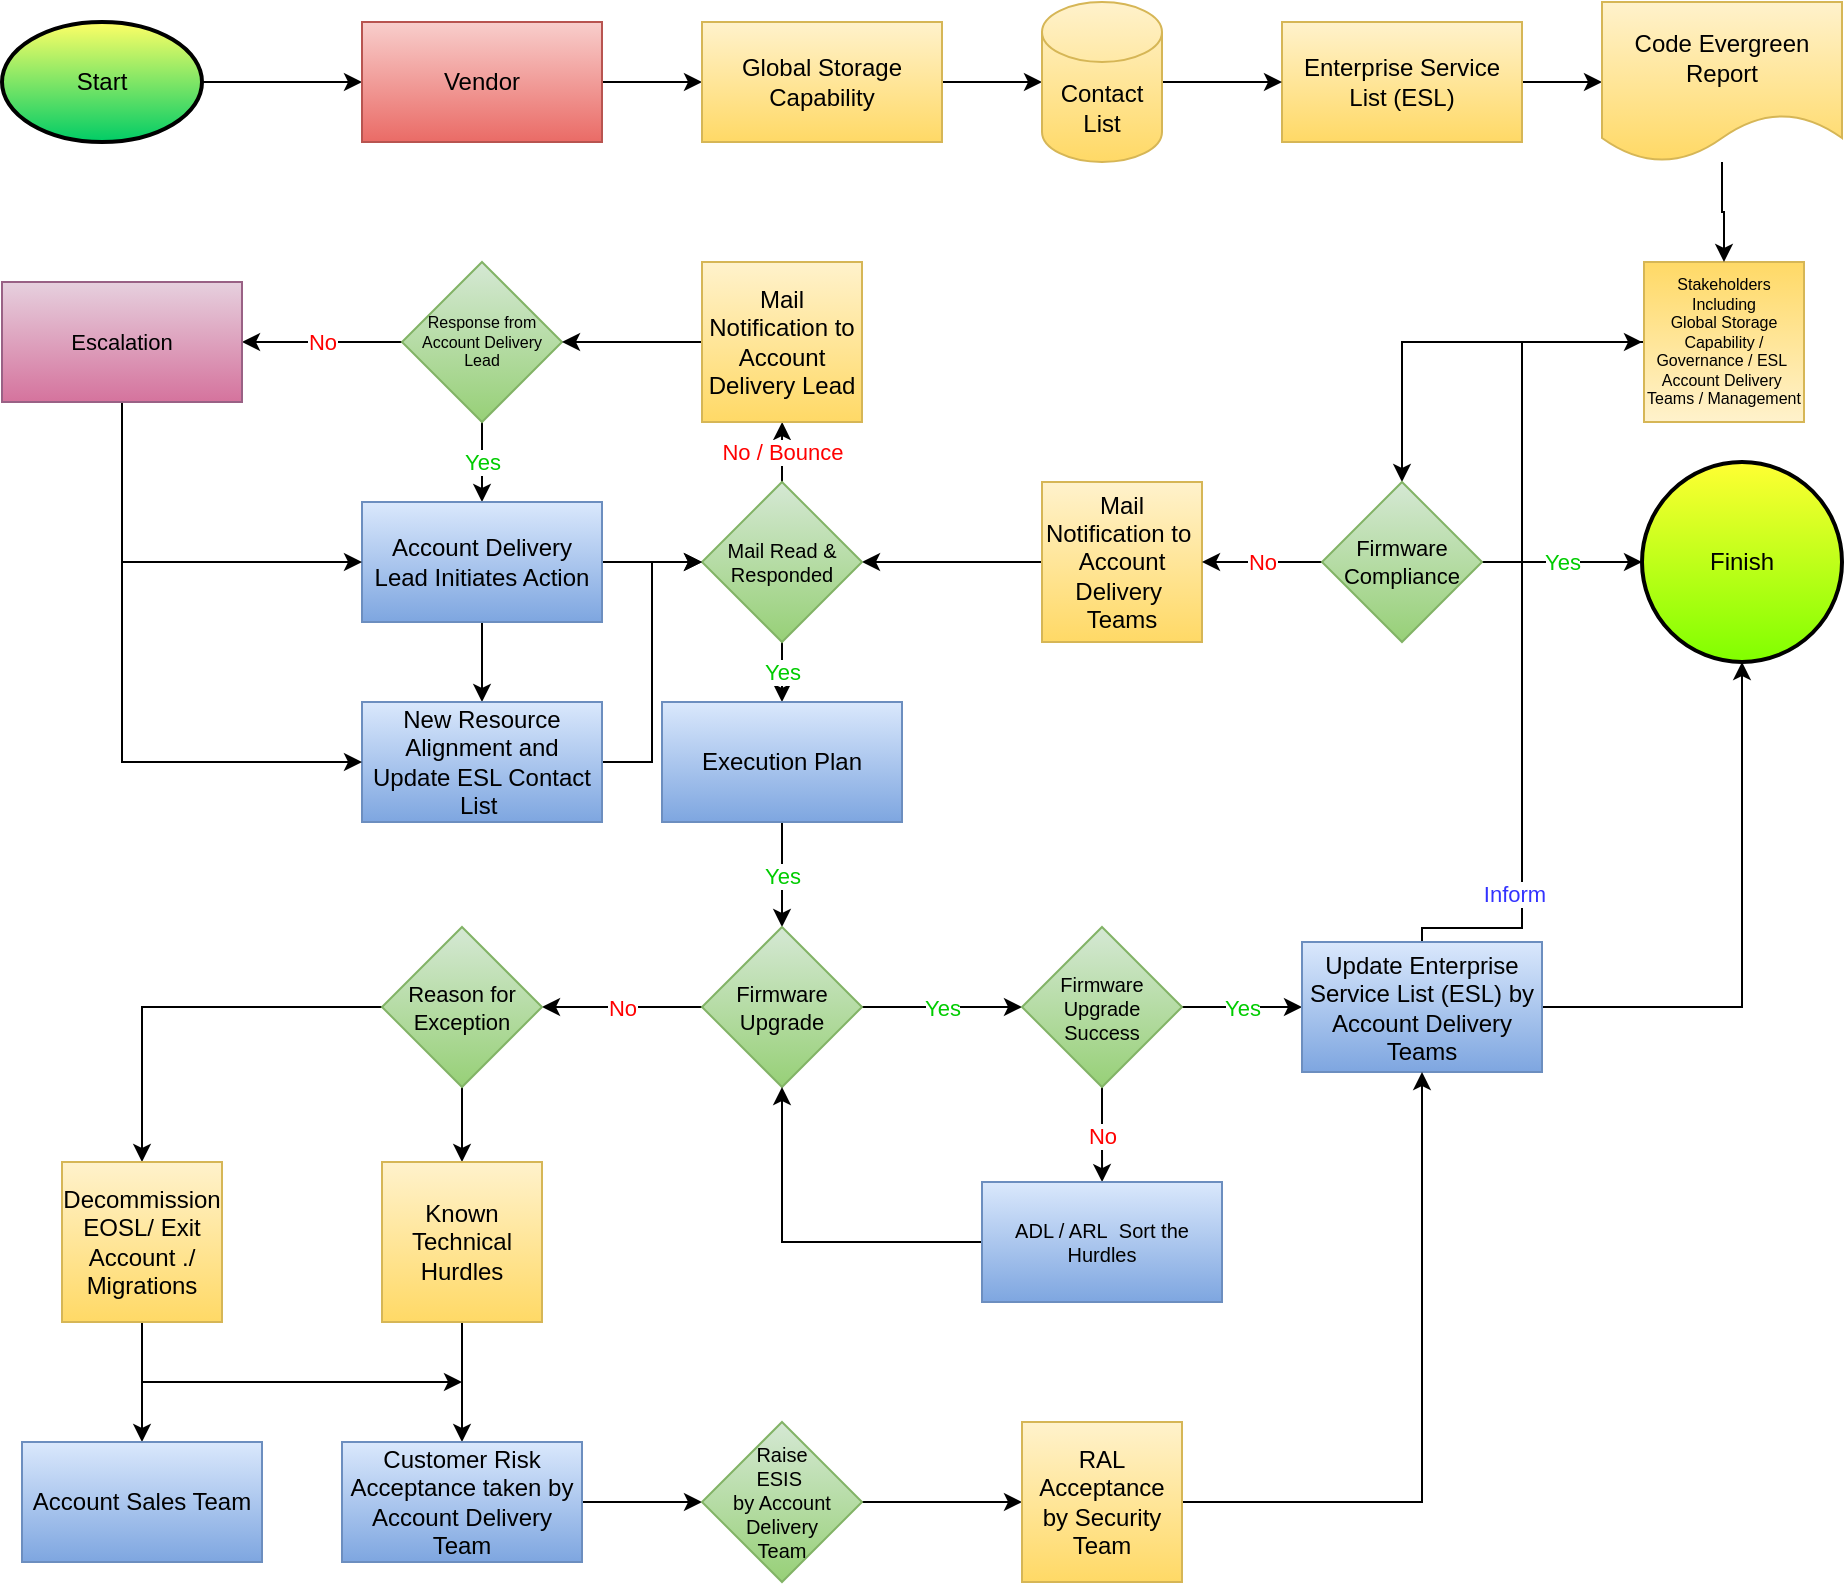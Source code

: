 <mxfile version="21.1.5" type="github">
  <diagram name="Page-1" id="TrQnnV4d0SpbMENZ-fdt">
    <mxGraphModel dx="2547" dy="787" grid="0" gridSize="10" guides="1" tooltips="1" connect="1" arrows="1" fold="1" page="1" pageScale="1" pageWidth="827" pageHeight="1169" math="0" shadow="0">
      <root>
        <mxCell id="0" />
        <mxCell id="1" parent="0" />
        <mxCell id="pS_N_wI28SYawaArITxk-126" value="" style="edgeStyle=orthogonalEdgeStyle;rounded=0;orthogonalLoop=1;jettySize=auto;html=1;" parent="1" source="pS_N_wI28SYawaArITxk-2" target="pS_N_wI28SYawaArITxk-123" edge="1">
          <mxGeometry relative="1" as="geometry" />
        </mxCell>
        <mxCell id="pS_N_wI28SYawaArITxk-2" value="Start" style="strokeWidth=2;html=1;shape=mxgraph.flowchart.start_1;whiteSpace=wrap;fillColor=#00CC66;gradientColor=#FFFF66;gradientDirection=north;" parent="1" vertex="1">
          <mxGeometry x="-70" y="120" width="100" height="60" as="geometry" />
        </mxCell>
        <mxCell id="pS_N_wI28SYawaArITxk-33" value="" style="edgeStyle=orthogonalEdgeStyle;rounded=0;orthogonalLoop=1;jettySize=auto;html=1;" parent="1" source="pS_N_wI28SYawaArITxk-5" target="pS_N_wI28SYawaArITxk-18" edge="1">
          <mxGeometry relative="1" as="geometry" />
        </mxCell>
        <mxCell id="pS_N_wI28SYawaArITxk-45" value="" style="edgeStyle=orthogonalEdgeStyle;rounded=0;orthogonalLoop=1;jettySize=auto;html=1;" parent="1" source="pS_N_wI28SYawaArITxk-9" target="pS_N_wI28SYawaArITxk-22" edge="1">
          <mxGeometry relative="1" as="geometry" />
        </mxCell>
        <mxCell id="pS_N_wI28SYawaArITxk-9" value="&lt;font style=&quot;font-size: 8px;&quot;&gt;Stakeholders Including&lt;br style=&quot;border-color: var(--border-color);&quot;&gt;&lt;span style=&quot;border-color: var(--border-color);&quot;&gt;Global Storage Capability /&lt;/span&gt;&lt;br style=&quot;border-color: var(--border-color);&quot;&gt;Governance / ESL&amp;nbsp;&lt;br&gt;&lt;span style=&quot;border-color: var(--border-color);&quot;&gt;Account Delivery&amp;nbsp; Teams / Management&lt;/span&gt;&lt;br style=&quot;font-size: 8px;&quot;&gt;&lt;/font&gt;" style="whiteSpace=wrap;html=1;aspect=fixed;container=0;flipH=1;flipV=1;verticalAlign=middle;fontSize=8;fillColor=#fff2cc;gradientColor=#ffd966;strokeColor=#d6b656;align=center;" parent="1" vertex="1">
          <mxGeometry x="751" y="240" width="80" height="80" as="geometry" />
        </mxCell>
        <mxCell id="pS_N_wI28SYawaArITxk-138" value="" style="edgeStyle=orthogonalEdgeStyle;rounded=0;orthogonalLoop=1;jettySize=auto;html=1;" parent="1" source="pS_N_wI28SYawaArITxk-18" target="pS_N_wI28SYawaArITxk-9" edge="1">
          <mxGeometry relative="1" as="geometry" />
        </mxCell>
        <mxCell id="pS_N_wI28SYawaArITxk-18" value="Code Evergreen Report" style="shape=document;whiteSpace=wrap;html=1;boundedLbl=1;gradientColor=#ffd966;fillColor=#fff2cc;fillStyle=solid;strokeColor=#d6b656;" parent="1" vertex="1">
          <mxGeometry x="730" y="110" width="120" height="80" as="geometry" />
        </mxCell>
        <mxCell id="pS_N_wI28SYawaArITxk-49" value="" style="edgeStyle=orthogonalEdgeStyle;rounded=0;orthogonalLoop=1;jettySize=auto;html=1;" parent="1" source="pS_N_wI28SYawaArITxk-21" target="pS_N_wI28SYawaArITxk-23" edge="1">
          <mxGeometry relative="1" as="geometry" />
        </mxCell>
        <mxCell id="pS_N_wI28SYawaArITxk-21" value="Mail Notification to&amp;nbsp;&lt;br&gt;Account Delivery&amp;nbsp; Teams" style="whiteSpace=wrap;html=1;aspect=fixed;fillColor=#fff2cc;gradientColor=#ffd966;strokeColor=#d6b656;" parent="1" vertex="1">
          <mxGeometry x="450" y="350" width="80" height="80" as="geometry" />
        </mxCell>
        <mxCell id="pS_N_wI28SYawaArITxk-47" value="Yes" style="edgeStyle=orthogonalEdgeStyle;rounded=0;orthogonalLoop=1;jettySize=auto;html=1;fontColor=#00CC00;" parent="1" source="pS_N_wI28SYawaArITxk-22" target="pS_N_wI28SYawaArITxk-46" edge="1">
          <mxGeometry relative="1" as="geometry" />
        </mxCell>
        <mxCell id="pS_N_wI28SYawaArITxk-48" value="No" style="edgeStyle=orthogonalEdgeStyle;rounded=0;orthogonalLoop=1;jettySize=auto;html=1;fontColor=#FF0000;" parent="1" source="pS_N_wI28SYawaArITxk-22" target="pS_N_wI28SYawaArITxk-21" edge="1">
          <mxGeometry relative="1" as="geometry" />
        </mxCell>
        <mxCell id="pS_N_wI28SYawaArITxk-22" value="Firmware Compliance" style="rhombus;whiteSpace=wrap;html=1;fontSize=11;fillColor=#d5e8d4;strokeColor=#82b366;gradientColor=#97d077;" parent="1" vertex="1">
          <mxGeometry x="590" y="350" width="80" height="80" as="geometry" />
        </mxCell>
        <mxCell id="pS_N_wI28SYawaArITxk-50" value="Yes" style="edgeStyle=orthogonalEdgeStyle;rounded=0;orthogonalLoop=1;jettySize=auto;html=1;fontColor=#00CC00;" parent="1" source="pS_N_wI28SYawaArITxk-23" target="pS_N_wI28SYawaArITxk-24" edge="1">
          <mxGeometry x="0.387" relative="1" as="geometry">
            <mxPoint as="offset" />
          </mxGeometry>
        </mxCell>
        <mxCell id="pS_N_wI28SYawaArITxk-64" value="No / Bounce" style="edgeStyle=orthogonalEdgeStyle;rounded=0;orthogonalLoop=1;jettySize=auto;html=1;fontColor=#FF0000;" parent="1" source="pS_N_wI28SYawaArITxk-23" edge="1">
          <mxGeometry relative="1" as="geometry">
            <mxPoint x="320.067" y="320" as="targetPoint" />
          </mxGeometry>
        </mxCell>
        <mxCell id="pS_N_wI28SYawaArITxk-23" value="Mail Read &amp;amp; Responded" style="rhombus;whiteSpace=wrap;html=1;fontSize=10;fillColor=#d5e8d4;strokeColor=#82b366;gradientColor=#97d077;" parent="1" vertex="1">
          <mxGeometry x="280" y="350" width="80" height="80" as="geometry" />
        </mxCell>
        <mxCell id="pS_N_wI28SYawaArITxk-52" value="Yes" style="edgeStyle=orthogonalEdgeStyle;rounded=0;orthogonalLoop=1;jettySize=auto;html=1;fontColor=#00CC00;" parent="1" source="pS_N_wI28SYawaArITxk-24" target="pS_N_wI28SYawaArITxk-25" edge="1">
          <mxGeometry relative="1" as="geometry" />
        </mxCell>
        <mxCell id="pS_N_wI28SYawaArITxk-24" value="Execution Plan" style="rounded=0;whiteSpace=wrap;html=1;fillColor=#dae8fc;gradientColor=#7ea6e0;strokeColor=#6c8ebf;" parent="1" vertex="1">
          <mxGeometry x="260" y="460" width="120" height="60" as="geometry" />
        </mxCell>
        <mxCell id="pS_N_wI28SYawaArITxk-53" value="Yes" style="edgeStyle=orthogonalEdgeStyle;rounded=0;orthogonalLoop=1;jettySize=auto;html=1;fontColor=#00CC00;" parent="1" source="pS_N_wI28SYawaArITxk-25" target="pS_N_wI28SYawaArITxk-26" edge="1">
          <mxGeometry relative="1" as="geometry" />
        </mxCell>
        <mxCell id="pS_N_wI28SYawaArITxk-97" value="No" style="edgeStyle=orthogonalEdgeStyle;rounded=0;orthogonalLoop=1;jettySize=auto;html=1;fontColor=#FF0000;" parent="1" source="pS_N_wI28SYawaArITxk-25" target="pS_N_wI28SYawaArITxk-96" edge="1">
          <mxGeometry relative="1" as="geometry" />
        </mxCell>
        <mxCell id="pS_N_wI28SYawaArITxk-25" value="Firmware Upgrade" style="rhombus;whiteSpace=wrap;html=1;fontSize=11;fillColor=#d5e8d4;strokeColor=#82b366;gradientColor=#97d077;" parent="1" vertex="1">
          <mxGeometry x="280" y="572.5" width="80" height="80" as="geometry" />
        </mxCell>
        <mxCell id="pS_N_wI28SYawaArITxk-58" value="Yes" style="edgeStyle=orthogonalEdgeStyle;rounded=0;orthogonalLoop=1;jettySize=auto;html=1;fontColor=#00CC00;" parent="1" source="pS_N_wI28SYawaArITxk-26" target="pS_N_wI28SYawaArITxk-27" edge="1">
          <mxGeometry relative="1" as="geometry">
            <Array as="points">
              <mxPoint x="550" y="613" />
              <mxPoint x="550" y="613" />
            </Array>
          </mxGeometry>
        </mxCell>
        <mxCell id="pS_N_wI28SYawaArITxk-86" value="No" style="edgeStyle=orthogonalEdgeStyle;rounded=0;orthogonalLoop=1;jettySize=auto;html=1;fontColor=#FF0000;" parent="1" source="pS_N_wI28SYawaArITxk-26" edge="1">
          <mxGeometry relative="1" as="geometry">
            <mxPoint x="480.04" y="700.04" as="targetPoint" />
            <Array as="points">
              <mxPoint x="480" y="680" />
              <mxPoint x="480" y="680" />
            </Array>
          </mxGeometry>
        </mxCell>
        <mxCell id="pS_N_wI28SYawaArITxk-26" value="Firmware Upgrade&lt;br style=&quot;font-size: 10px;&quot;&gt;Success" style="rhombus;whiteSpace=wrap;html=1;fontSize=10;fillColor=#d5e8d4;strokeColor=#82b366;gradientColor=#97d077;" parent="1" vertex="1">
          <mxGeometry x="440" y="572.5" width="80" height="80" as="geometry" />
        </mxCell>
        <mxCell id="pS_N_wI28SYawaArITxk-60" value="" style="edgeStyle=orthogonalEdgeStyle;rounded=0;orthogonalLoop=1;jettySize=auto;html=1;entryX=0.5;entryY=1;entryDx=0;entryDy=0;entryPerimeter=0;" parent="1" source="pS_N_wI28SYawaArITxk-27" target="pS_N_wI28SYawaArITxk-46" edge="1">
          <mxGeometry relative="1" as="geometry" />
        </mxCell>
        <mxCell id="pS_N_wI28SYawaArITxk-62" value="" style="edgeStyle=orthogonalEdgeStyle;rounded=0;orthogonalLoop=1;jettySize=auto;html=1;exitX=0.5;exitY=0;exitDx=0;exitDy=0;" parent="1" source="pS_N_wI28SYawaArITxk-27" edge="1">
          <mxGeometry relative="1" as="geometry">
            <mxPoint x="750" y="280" as="targetPoint" />
            <Array as="points">
              <mxPoint x="640" y="573" />
              <mxPoint x="690" y="573" />
              <mxPoint x="690" y="280" />
            </Array>
          </mxGeometry>
        </mxCell>
        <mxCell id="pS_N_wI28SYawaArITxk-139" value="Inform" style="edgeLabel;html=1;align=center;verticalAlign=middle;resizable=0;points=[];fontColor=#3333FF;" parent="pS_N_wI28SYawaArITxk-62" vertex="1" connectable="0">
          <mxGeometry x="-0.64" y="4" relative="1" as="geometry">
            <mxPoint as="offset" />
          </mxGeometry>
        </mxCell>
        <mxCell id="pS_N_wI28SYawaArITxk-27" value="Update Enterprise Service List (ESL) by Account Delivery Teams" style="rounded=0;whiteSpace=wrap;html=1;fillColor=#dae8fc;gradientColor=#7ea6e0;strokeColor=#6c8ebf;" parent="1" vertex="1">
          <mxGeometry x="580" y="580" width="120" height="65" as="geometry" />
        </mxCell>
        <mxCell id="pS_N_wI28SYawaArITxk-46" value="Finish" style="strokeWidth=2;html=1;shape=mxgraph.flowchart.start_1;whiteSpace=wrap;fillColor=#80FF00;gradientColor=#FFFF33;gradientDirection=north;" parent="1" vertex="1">
          <mxGeometry x="750" y="340" width="100" height="100" as="geometry" />
        </mxCell>
        <mxCell id="pS_N_wI28SYawaArITxk-70" value="Yes" style="edgeStyle=orthogonalEdgeStyle;rounded=0;orthogonalLoop=1;jettySize=auto;html=1;fontColor=#00CC00;" parent="1" source="pS_N_wI28SYawaArITxk-65" target="pS_N_wI28SYawaArITxk-67" edge="1">
          <mxGeometry relative="1" as="geometry" />
        </mxCell>
        <mxCell id="pS_N_wI28SYawaArITxk-75" value="No" style="edgeStyle=orthogonalEdgeStyle;rounded=0;orthogonalLoop=1;jettySize=auto;html=1;fontColor=#FF0000;" parent="1" source="pS_N_wI28SYawaArITxk-65" target="pS_N_wI28SYawaArITxk-74" edge="1">
          <mxGeometry relative="1" as="geometry" />
        </mxCell>
        <mxCell id="pS_N_wI28SYawaArITxk-65" value="Response from Account Delivery Lead" style="rhombus;whiteSpace=wrap;html=1;fontSize=8;fillColor=#d5e8d4;strokeColor=#82b366;gradientColor=#97d077;" parent="1" vertex="1">
          <mxGeometry x="130" y="240" width="80" height="80" as="geometry" />
        </mxCell>
        <mxCell id="pS_N_wI28SYawaArITxk-71" value="" style="edgeStyle=orthogonalEdgeStyle;rounded=0;orthogonalLoop=1;jettySize=auto;html=1;" parent="1" source="pS_N_wI28SYawaArITxk-67" target="pS_N_wI28SYawaArITxk-68" edge="1">
          <mxGeometry relative="1" as="geometry" />
        </mxCell>
        <mxCell id="pS_N_wI28SYawaArITxk-73" value="" style="edgeStyle=orthogonalEdgeStyle;rounded=0;orthogonalLoop=1;jettySize=auto;html=1;" parent="1" source="pS_N_wI28SYawaArITxk-67" target="pS_N_wI28SYawaArITxk-23" edge="1">
          <mxGeometry relative="1" as="geometry" />
        </mxCell>
        <mxCell id="pS_N_wI28SYawaArITxk-67" value="Account Delivery Lead Initiates Action" style="rounded=0;whiteSpace=wrap;html=1;verticalAlign=middle;align=center;fillColor=#dae8fc;gradientColor=#7ea6e0;strokeColor=#6c8ebf;" parent="1" vertex="1">
          <mxGeometry x="110" y="360" width="120" height="60" as="geometry" />
        </mxCell>
        <mxCell id="pS_N_wI28SYawaArITxk-72" value="" style="edgeStyle=orthogonalEdgeStyle;rounded=0;orthogonalLoop=1;jettySize=auto;html=1;entryX=0;entryY=0.5;entryDx=0;entryDy=0;" parent="1" source="pS_N_wI28SYawaArITxk-68" target="pS_N_wI28SYawaArITxk-23" edge="1">
          <mxGeometry relative="1" as="geometry" />
        </mxCell>
        <mxCell id="pS_N_wI28SYawaArITxk-68" value="New Resource Alignment and Update ESL Contact List&amp;nbsp;" style="rounded=0;whiteSpace=wrap;html=1;align=center;verticalAlign=middle;fillColor=#dae8fc;gradientColor=#7ea6e0;strokeColor=#6c8ebf;" parent="1" vertex="1">
          <mxGeometry x="110" y="460" width="120" height="60" as="geometry" />
        </mxCell>
        <mxCell id="pS_N_wI28SYawaArITxk-77" value="" style="edgeStyle=orthogonalEdgeStyle;rounded=0;orthogonalLoop=1;jettySize=auto;html=1;entryX=0;entryY=0.5;entryDx=0;entryDy=0;exitX=0.5;exitY=1;exitDx=0;exitDy=0;" parent="1" source="pS_N_wI28SYawaArITxk-74" target="pS_N_wI28SYawaArITxk-67" edge="1">
          <mxGeometry relative="1" as="geometry">
            <mxPoint x="40" y="400" as="targetPoint" />
          </mxGeometry>
        </mxCell>
        <mxCell id="pS_N_wI28SYawaArITxk-74" value="Escalation" style="whiteSpace=wrap;html=1;fontSize=11;fillColor=#e6d0de;gradientColor=#d5739d;strokeColor=#996185;" parent="1" vertex="1">
          <mxGeometry x="-70" y="250" width="120" height="60" as="geometry" />
        </mxCell>
        <mxCell id="pS_N_wI28SYawaArITxk-78" value="" style="endArrow=classic;html=1;rounded=0;entryX=0;entryY=0.5;entryDx=0;entryDy=0;" parent="1" target="pS_N_wI28SYawaArITxk-68" edge="1">
          <mxGeometry width="50" height="50" relative="1" as="geometry">
            <mxPoint x="-10" y="390" as="sourcePoint" />
            <mxPoint x="80" y="420" as="targetPoint" />
            <Array as="points">
              <mxPoint x="-10" y="490" />
            </Array>
          </mxGeometry>
        </mxCell>
        <mxCell id="pS_N_wI28SYawaArITxk-94" value="" style="edgeStyle=orthogonalEdgeStyle;rounded=0;orthogonalLoop=1;jettySize=auto;html=1;entryX=0.5;entryY=1;entryDx=0;entryDy=0;" parent="1" source="pS_N_wI28SYawaArITxk-87" target="pS_N_wI28SYawaArITxk-25" edge="1">
          <mxGeometry relative="1" as="geometry">
            <mxPoint x="320" y="730" as="targetPoint" />
          </mxGeometry>
        </mxCell>
        <mxCell id="pS_N_wI28SYawaArITxk-87" value="ADL / ARL&amp;nbsp; Sort the Hurdles" style="whiteSpace=wrap;html=1;fontSize=10;fillColor=#dae8fc;gradientColor=#7ea6e0;strokeColor=#6c8ebf;" parent="1" vertex="1">
          <mxGeometry x="420" y="700" width="120" height="60" as="geometry" />
        </mxCell>
        <mxCell id="pS_N_wI28SYawaArITxk-99" value="" style="edgeStyle=orthogonalEdgeStyle;rounded=0;orthogonalLoop=1;jettySize=auto;html=1;entryX=0.5;entryY=0;entryDx=0;entryDy=0;" parent="1" source="pS_N_wI28SYawaArITxk-96" target="pS_N_wI28SYawaArITxk-100" edge="1">
          <mxGeometry relative="1" as="geometry">
            <mxPoint x="30" y="680" as="targetPoint" />
          </mxGeometry>
        </mxCell>
        <mxCell id="pS_N_wI28SYawaArITxk-103" value="" style="edgeStyle=orthogonalEdgeStyle;rounded=0;orthogonalLoop=1;jettySize=auto;html=1;" parent="1" source="pS_N_wI28SYawaArITxk-96" target="pS_N_wI28SYawaArITxk-102" edge="1">
          <mxGeometry relative="1" as="geometry" />
        </mxCell>
        <mxCell id="pS_N_wI28SYawaArITxk-96" value="Reason for Exception" style="rhombus;whiteSpace=wrap;html=1;fontSize=11;fillColor=#d5e8d4;strokeColor=#82b366;gradientColor=#97d077;" parent="1" vertex="1">
          <mxGeometry x="120" y="572.5" width="80" height="80" as="geometry" />
        </mxCell>
        <mxCell id="pS_N_wI28SYawaArITxk-119" value="" style="edgeStyle=orthogonalEdgeStyle;rounded=0;orthogonalLoop=1;jettySize=auto;html=1;" parent="1" source="pS_N_wI28SYawaArITxk-100" target="pS_N_wI28SYawaArITxk-105" edge="1">
          <mxGeometry relative="1" as="geometry" />
        </mxCell>
        <mxCell id="pS_N_wI28SYawaArITxk-100" value="Decommission EOSL/ Exit Account ./ Migrations" style="whiteSpace=wrap;html=1;aspect=fixed;fillColor=#fff2cc;gradientColor=#ffd966;strokeColor=#d6b656;" parent="1" vertex="1">
          <mxGeometry x="-40" y="690" width="80" height="80" as="geometry" />
        </mxCell>
        <mxCell id="pS_N_wI28SYawaArITxk-110" value="" style="edgeStyle=orthogonalEdgeStyle;rounded=0;orthogonalLoop=1;jettySize=auto;html=1;" parent="1" source="pS_N_wI28SYawaArITxk-102" target="pS_N_wI28SYawaArITxk-104" edge="1">
          <mxGeometry relative="1" as="geometry" />
        </mxCell>
        <mxCell id="pS_N_wI28SYawaArITxk-102" value="Known Technical Hurdles" style="whiteSpace=wrap;html=1;aspect=fixed;fillColor=#fff2cc;gradientColor=#ffd966;strokeColor=#d6b656;" parent="1" vertex="1">
          <mxGeometry x="120" y="690" width="80" height="80" as="geometry" />
        </mxCell>
        <mxCell id="pS_N_wI28SYawaArITxk-112" value="" style="edgeStyle=orthogonalEdgeStyle;rounded=0;orthogonalLoop=1;jettySize=auto;html=1;" parent="1" source="pS_N_wI28SYawaArITxk-104" target="pS_N_wI28SYawaArITxk-111" edge="1">
          <mxGeometry relative="1" as="geometry" />
        </mxCell>
        <mxCell id="pS_N_wI28SYawaArITxk-104" value="Customer Risk Acceptance taken by Account Delivery Team" style="rounded=0;whiteSpace=wrap;html=1;fillColor=#dae8fc;gradientColor=#7ea6e0;strokeColor=#6c8ebf;" parent="1" vertex="1">
          <mxGeometry x="100" y="830" width="120" height="60" as="geometry" />
        </mxCell>
        <mxCell id="pS_N_wI28SYawaArITxk-105" value="Account Sales Team" style="rounded=0;whiteSpace=wrap;html=1;fillColor=#dae8fc;gradientColor=#7ea6e0;strokeColor=#6c8ebf;" parent="1" vertex="1">
          <mxGeometry x="-60" y="830" width="120" height="60" as="geometry" />
        </mxCell>
        <mxCell id="pS_N_wI28SYawaArITxk-114" value="" style="edgeStyle=orthogonalEdgeStyle;rounded=0;orthogonalLoop=1;jettySize=auto;html=1;" parent="1" source="pS_N_wI28SYawaArITxk-111" target="pS_N_wI28SYawaArITxk-113" edge="1">
          <mxGeometry relative="1" as="geometry" />
        </mxCell>
        <mxCell id="pS_N_wI28SYawaArITxk-111" value="Raise &lt;br&gt;ESIS&amp;nbsp; &lt;br style=&quot;font-size: 10px;&quot;&gt;by Account Delivery &lt;br&gt;Team" style="rhombus;whiteSpace=wrap;html=1;fontSize=10;fillColor=#d5e8d4;strokeColor=#82b366;gradientColor=#97d077;" parent="1" vertex="1">
          <mxGeometry x="280" y="820" width="80" height="80" as="geometry" />
        </mxCell>
        <mxCell id="pS_N_wI28SYawaArITxk-116" value="" style="edgeStyle=orthogonalEdgeStyle;rounded=0;orthogonalLoop=1;jettySize=auto;html=1;entryX=0.5;entryY=1;entryDx=0;entryDy=0;" parent="1" source="pS_N_wI28SYawaArITxk-113" target="pS_N_wI28SYawaArITxk-27" edge="1">
          <mxGeometry relative="1" as="geometry">
            <mxPoint x="600" y="860" as="targetPoint" />
          </mxGeometry>
        </mxCell>
        <mxCell id="pS_N_wI28SYawaArITxk-113" value="RAL Acceptance by Security Team" style="whiteSpace=wrap;html=1;aspect=fixed;fillColor=#fff2cc;gradientColor=#ffd966;strokeColor=#d6b656;" parent="1" vertex="1">
          <mxGeometry x="440" y="820" width="80" height="80" as="geometry" />
        </mxCell>
        <mxCell id="pS_N_wI28SYawaArITxk-121" value="" style="edgeStyle=orthogonalEdgeStyle;rounded=0;orthogonalLoop=1;jettySize=auto;html=1;" parent="1" source="pS_N_wI28SYawaArITxk-120" target="pS_N_wI28SYawaArITxk-65" edge="1">
          <mxGeometry relative="1" as="geometry" />
        </mxCell>
        <mxCell id="pS_N_wI28SYawaArITxk-120" value="Mail Notification to Account Delivery Lead" style="whiteSpace=wrap;html=1;aspect=fixed;fillColor=#fff2cc;gradientColor=#ffd966;strokeColor=#d6b656;" parent="1" vertex="1">
          <mxGeometry x="280" y="240" width="80" height="80" as="geometry" />
        </mxCell>
        <mxCell id="pS_N_wI28SYawaArITxk-132" value="" style="edgeStyle=orthogonalEdgeStyle;rounded=0;orthogonalLoop=1;jettySize=auto;html=1;" parent="1" source="pS_N_wI28SYawaArITxk-123" target="pS_N_wI28SYawaArITxk-124" edge="1">
          <mxGeometry relative="1" as="geometry" />
        </mxCell>
        <mxCell id="pS_N_wI28SYawaArITxk-123" value="Vendor" style="rounded=0;whiteSpace=wrap;html=1;fillColor=#f8cecc;gradientColor=#ea6b66;strokeColor=#b85450;" parent="1" vertex="1">
          <mxGeometry x="110" y="120" width="120" height="60" as="geometry" />
        </mxCell>
        <mxCell id="pS_N_wI28SYawaArITxk-131" value="" style="edgeStyle=orthogonalEdgeStyle;rounded=0;orthogonalLoop=1;jettySize=auto;html=1;" parent="1" source="pS_N_wI28SYawaArITxk-124" target="pS_N_wI28SYawaArITxk-130" edge="1">
          <mxGeometry relative="1" as="geometry" />
        </mxCell>
        <mxCell id="pS_N_wI28SYawaArITxk-124" value="Global Storage Capability" style="rounded=0;whiteSpace=wrap;html=1;fillColor=#fff2cc;gradientColor=#ffd966;strokeColor=#d6b656;" parent="1" vertex="1">
          <mxGeometry x="280" y="120" width="120" height="60" as="geometry" />
        </mxCell>
        <mxCell id="pS_N_wI28SYawaArITxk-5" value="Enterprise Service List (ESL)" style="rounded=0;whiteSpace=wrap;html=1;fillColor=#fff2cc;gradientColor=#ffd966;strokeColor=#d6b656;" parent="1" vertex="1">
          <mxGeometry x="570" y="120" width="120" height="60" as="geometry" />
        </mxCell>
        <mxCell id="pS_N_wI28SYawaArITxk-133" value="" style="edgeStyle=orthogonalEdgeStyle;rounded=0;orthogonalLoop=1;jettySize=auto;html=1;" parent="1" source="pS_N_wI28SYawaArITxk-130" target="pS_N_wI28SYawaArITxk-5" edge="1">
          <mxGeometry relative="1" as="geometry" />
        </mxCell>
        <mxCell id="pS_N_wI28SYawaArITxk-130" value="Contact List" style="shape=cylinder3;whiteSpace=wrap;html=1;boundedLbl=1;backgroundOutline=1;size=15;fillColor=#fff2cc;gradientColor=#ffd966;strokeColor=#d6b656;" parent="1" vertex="1">
          <mxGeometry x="450" y="110" width="60" height="80" as="geometry" />
        </mxCell>
        <mxCell id="pS_N_wI28SYawaArITxk-136" value="" style="endArrow=classic;html=1;rounded=0;" parent="1" edge="1">
          <mxGeometry width="50" height="50" relative="1" as="geometry">
            <mxPoint y="800" as="sourcePoint" />
            <mxPoint x="160" y="800" as="targetPoint" />
            <Array as="points" />
          </mxGeometry>
        </mxCell>
      </root>
    </mxGraphModel>
  </diagram>
</mxfile>
